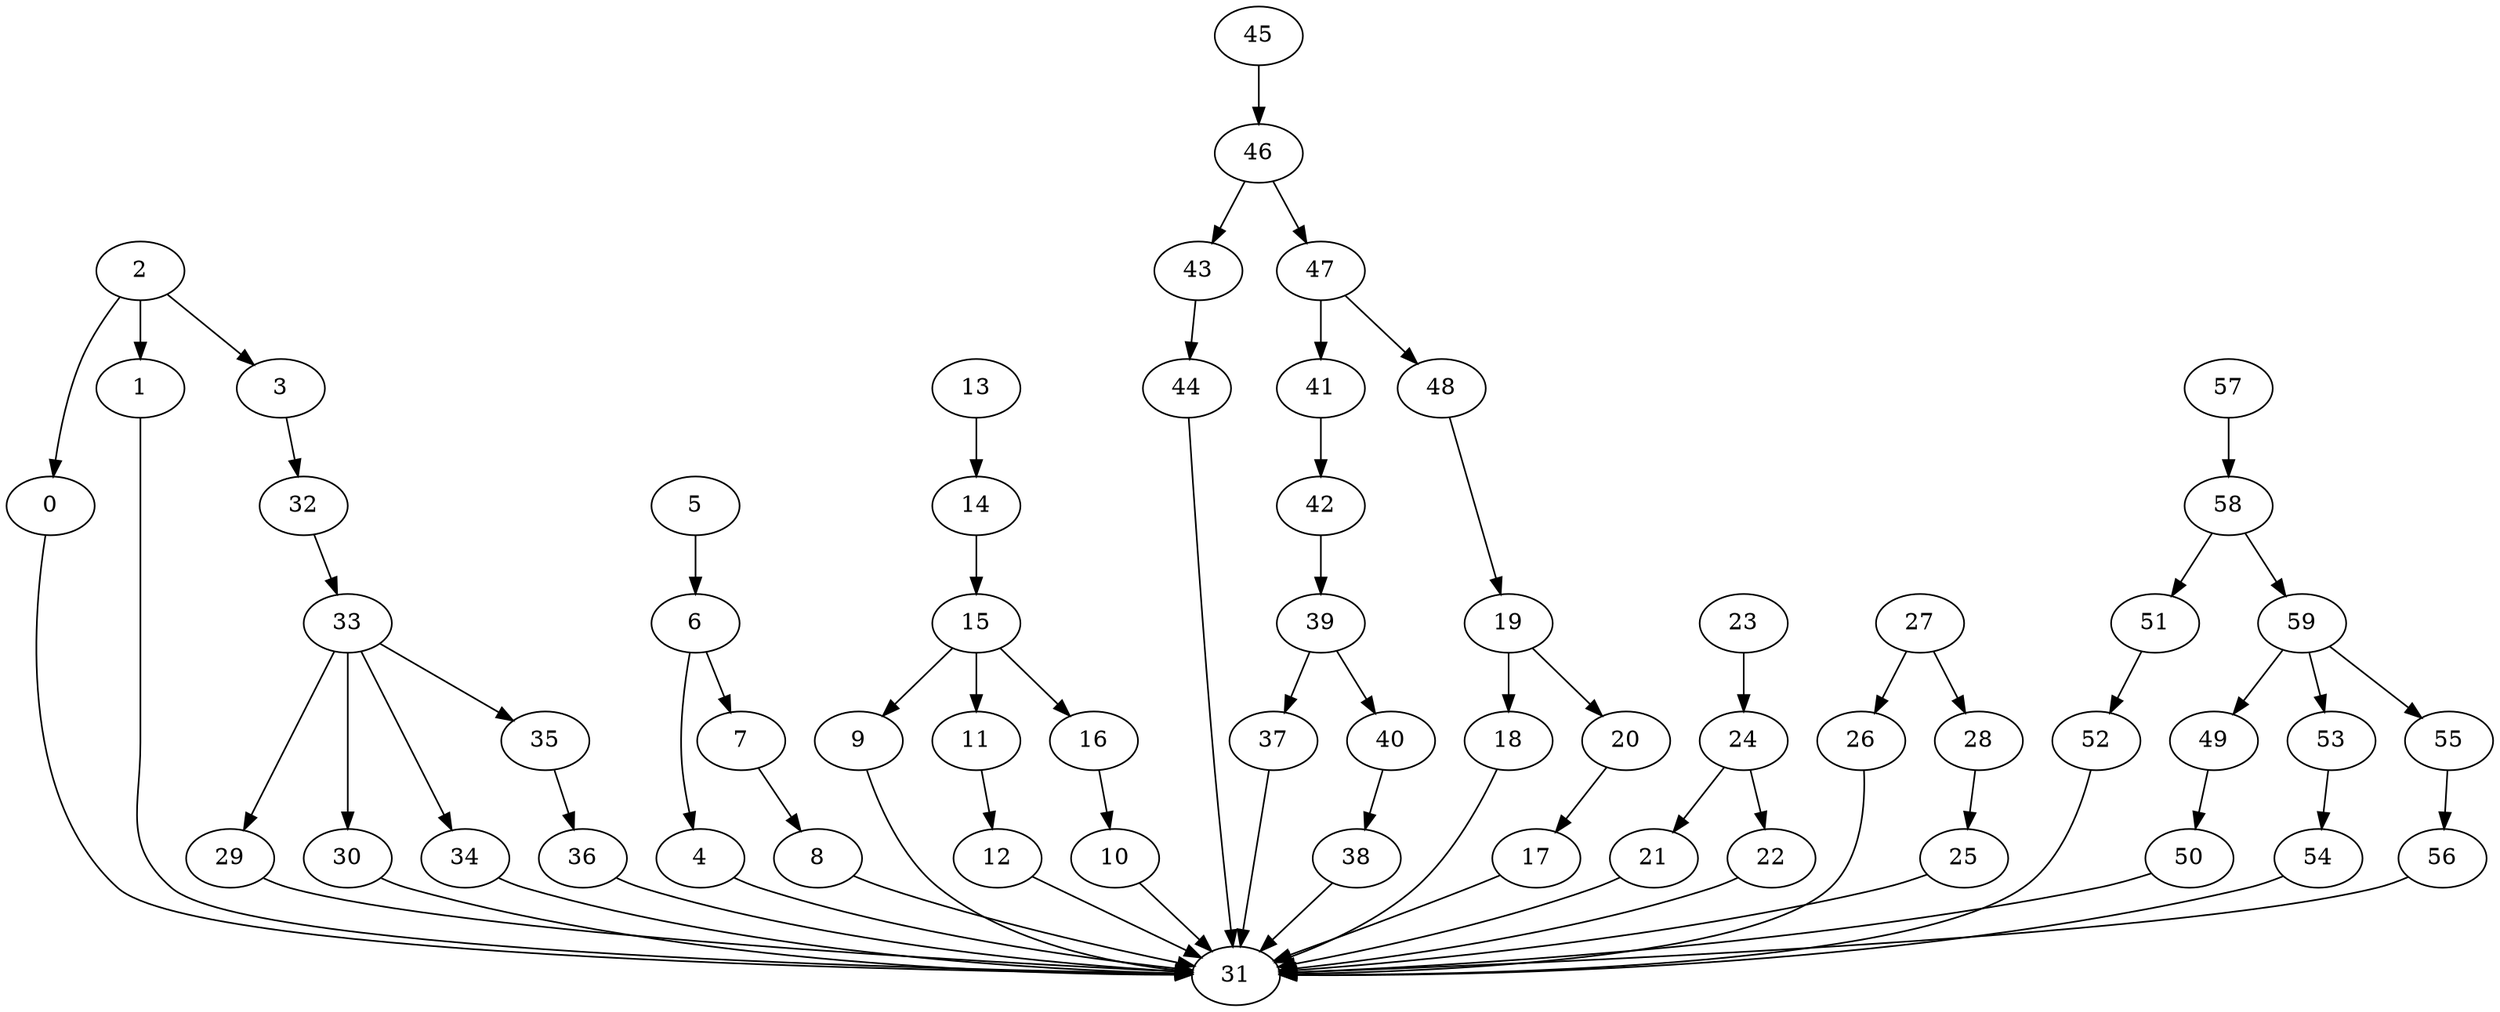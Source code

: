strict digraph  {
0 [exec=188];
1 [exec=190];
2 [exec=171];
3 [exec=151];
4 [exec=127];
5 [exec=57];
6 [exec=118];
7 [exec=171];
8 [exec=149];
9 [exec=143];
10 [exec=74];
11 [exec=59];
12 [exec=84];
13 [exec=176];
14 [exec=105];
15 [exec=116];
16 [exec=161];
17 [exec=173];
18 [exec=72];
19 [exec=138];
20 [exec=67];
21 [exec=187];
22 [exec=58];
23 [exec=100];
24 [exec=154];
25 [exec=169];
26 [exec=140];
27 [exec=140];
28 [exec=121];
29 [exec=144];
30 [exec=114];
31 [exec=166];
32 [exec=126];
33 [exec=131];
34 [exec=95];
35 [exec=143];
36 [exec=97];
37 [exec=185];
38 [exec=98];
39 [exec=130];
40 [exec=197];
41 [exec=200];
42 [exec=83];
43 [exec=157];
44 [exec=124];
45 [exec=182];
46 [exec=119];
47 [exec=168];
48 [exec=138];
49 [exec=59];
50 [exec=155];
51 [exec=89];
52 [exec=101];
53 [exec=51];
54 [exec=172];
55 [exec=180];
56 [exec=161];
57 [exec=193];
58 [exec=106];
59 [exec=58];
0 -> 31  [comm=7];
1 -> 31  [comm=20];
2 -> 3  [comm=15];
2 -> 0  [comm=10];
2 -> 1  [comm=15];
3 -> 32  [comm=7];
4 -> 31  [comm=16];
5 -> 6  [comm=17];
6 -> 4  [comm=17];
6 -> 7  [comm=14];
7 -> 8  [comm=16];
8 -> 31  [comm=13];
9 -> 31  [comm=11];
10 -> 31  [comm=15];
11 -> 12  [comm=18];
12 -> 31  [comm=8];
13 -> 14  [comm=9];
14 -> 15  [comm=5];
15 -> 16  [comm=17];
15 -> 9  [comm=7];
15 -> 11  [comm=10];
16 -> 10  [comm=6];
17 -> 31  [comm=16];
18 -> 31  [comm=19];
19 -> 20  [comm=17];
19 -> 18  [comm=6];
20 -> 17  [comm=18];
21 -> 31  [comm=6];
22 -> 31  [comm=16];
23 -> 24  [comm=20];
24 -> 21  [comm=15];
24 -> 22  [comm=18];
25 -> 31  [comm=18];
26 -> 31  [comm=19];
27 -> 28  [comm=5];
27 -> 26  [comm=12];
28 -> 25  [comm=11];
29 -> 31  [comm=13];
30 -> 31  [comm=7];
32 -> 33  [comm=18];
33 -> 34  [comm=12];
33 -> 29  [comm=18];
33 -> 30  [comm=9];
33 -> 35  [comm=5];
34 -> 31  [comm=15];
35 -> 36  [comm=16];
36 -> 31  [comm=13];
37 -> 31  [comm=8];
38 -> 31  [comm=19];
39 -> 40  [comm=8];
39 -> 37  [comm=17];
40 -> 38  [comm=8];
41 -> 42  [comm=15];
42 -> 39  [comm=8];
43 -> 44  [comm=5];
44 -> 31  [comm=20];
45 -> 46  [comm=9];
46 -> 47  [comm=12];
46 -> 43  [comm=17];
47 -> 48  [comm=6];
47 -> 41  [comm=7];
48 -> 19  [comm=8];
49 -> 50  [comm=17];
50 -> 31  [comm=10];
51 -> 52  [comm=5];
52 -> 31  [comm=15];
53 -> 54  [comm=8];
54 -> 31  [comm=5];
55 -> 56  [comm=8];
56 -> 31  [comm=20];
57 -> 58  [comm=14];
58 -> 59  [comm=14];
58 -> 51  [comm=7];
59 -> 49  [comm=6];
59 -> 53  [comm=12];
59 -> 55  [comm=8];
}
